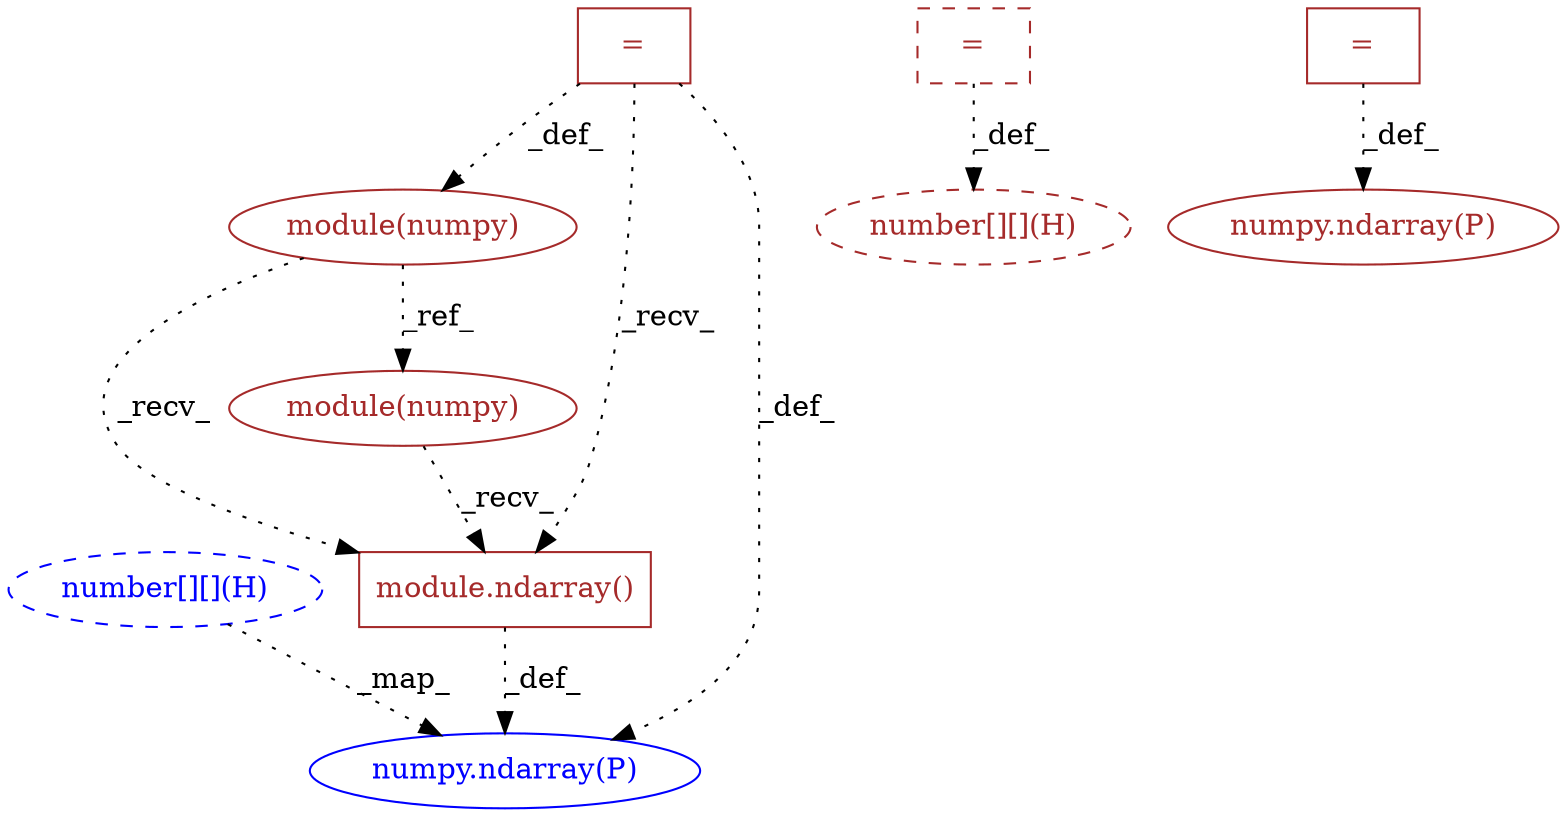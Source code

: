 digraph G {
1 [label="module(numpy)" shape=ellipse style=solid color=brown fontcolor=brown]
2 [label="number[][](H)" shape=ellipse style=dashed color=blue fontcolor=blue]
3 [label="number[][](H)" shape=ellipse style=dashed color=brown fontcolor=brown]
4 [label="module(numpy)" shape=ellipse style=solid color=brown fontcolor=brown]
5 [label="numpy.ndarray(P)" shape=ellipse style=solid color=brown fontcolor=brown]
6 [label="numpy.ndarray(P)" shape=ellipse style=solid color=blue fontcolor=blue]
7 [label="=" shape=box style=dashed color=brown fontcolor=brown]
8 [label="module.ndarray()" shape=box style=solid color=brown fontcolor=brown]
9 [label="=" shape=box style=solid color=brown fontcolor=brown]
10 [label="=" shape=box style=solid color=brown fontcolor=brown]
4 -> 1 [label="_ref_" style=dotted];
7 -> 3 [label="_def_" style=dotted];
10 -> 4 [label="_def_" style=dotted];
9 -> 5 [label="_def_" style=dotted];
8 -> 6 [label="_def_" style=dotted];
10 -> 6 [label="_def_" style=dotted];
2 -> 6 [label="_map_" style=dotted];
1 -> 8 [label="_recv_" style=dotted];
4 -> 8 [label="_recv_" style=dotted];
10 -> 8 [label="_recv_" style=dotted];
}